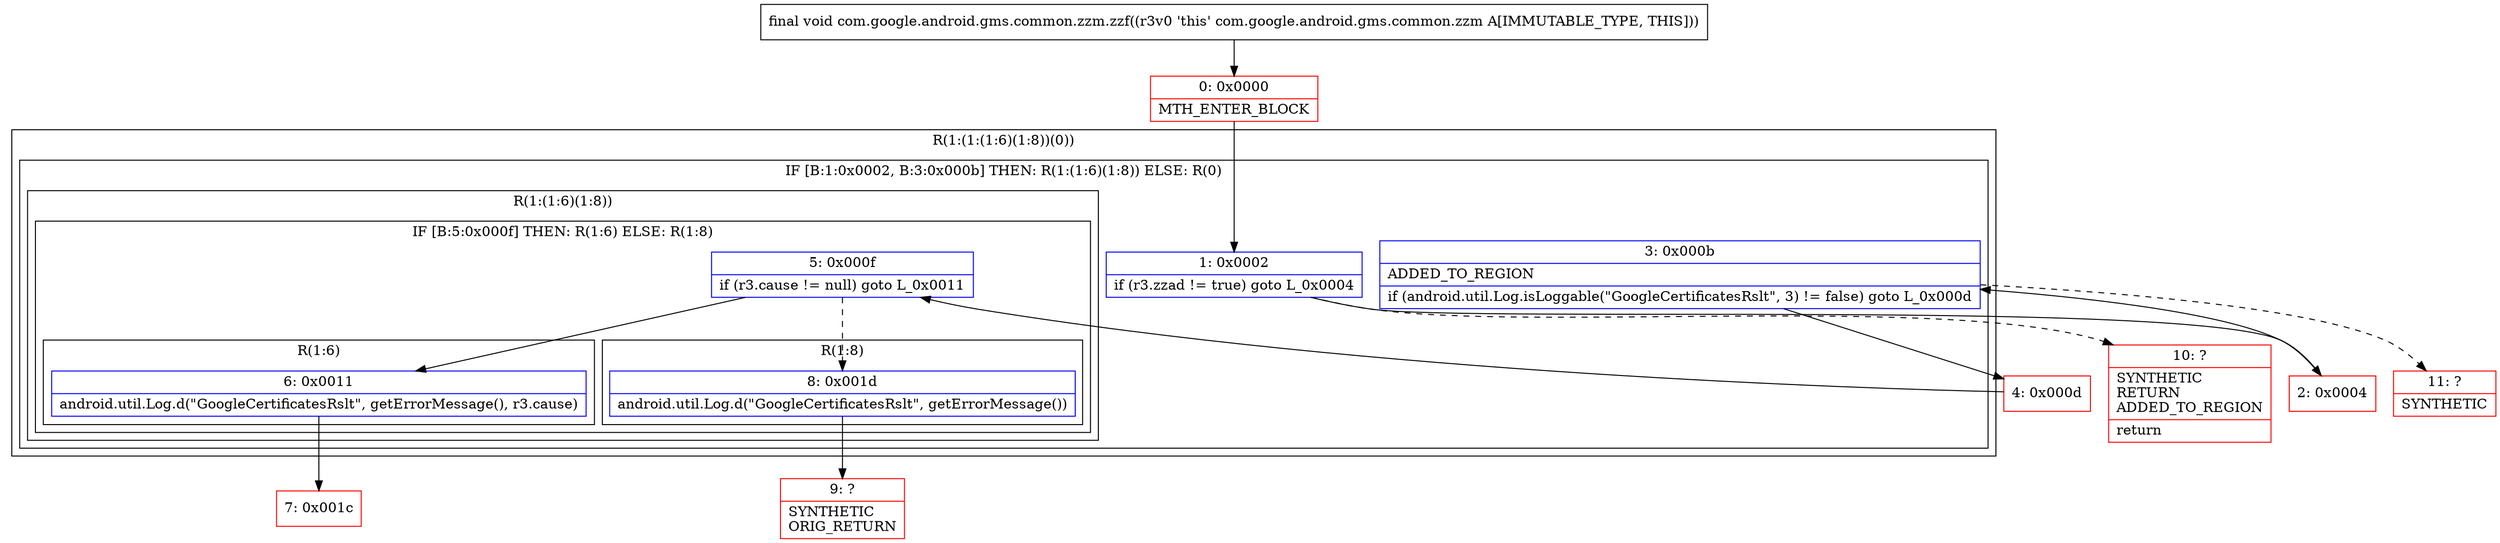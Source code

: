 digraph "CFG forcom.google.android.gms.common.zzm.zzf()V" {
subgraph cluster_Region_212837435 {
label = "R(1:(1:(1:6)(1:8))(0))";
node [shape=record,color=blue];
subgraph cluster_IfRegion_794111584 {
label = "IF [B:1:0x0002, B:3:0x000b] THEN: R(1:(1:6)(1:8)) ELSE: R(0)";
node [shape=record,color=blue];
Node_1 [shape=record,label="{1\:\ 0x0002|if (r3.zzad != true) goto L_0x0004\l}"];
Node_3 [shape=record,label="{3\:\ 0x000b|ADDED_TO_REGION\l|if (android.util.Log.isLoggable(\"GoogleCertificatesRslt\", 3) != false) goto L_0x000d\l}"];
subgraph cluster_Region_1971817474 {
label = "R(1:(1:6)(1:8))";
node [shape=record,color=blue];
subgraph cluster_IfRegion_607190416 {
label = "IF [B:5:0x000f] THEN: R(1:6) ELSE: R(1:8)";
node [shape=record,color=blue];
Node_5 [shape=record,label="{5\:\ 0x000f|if (r3.cause != null) goto L_0x0011\l}"];
subgraph cluster_Region_1431243601 {
label = "R(1:6)";
node [shape=record,color=blue];
Node_6 [shape=record,label="{6\:\ 0x0011|android.util.Log.d(\"GoogleCertificatesRslt\", getErrorMessage(), r3.cause)\l}"];
}
subgraph cluster_Region_1408178614 {
label = "R(1:8)";
node [shape=record,color=blue];
Node_8 [shape=record,label="{8\:\ 0x001d|android.util.Log.d(\"GoogleCertificatesRslt\", getErrorMessage())\l}"];
}
}
}
subgraph cluster_Region_440494165 {
label = "R(0)";
node [shape=record,color=blue];
}
}
}
Node_0 [shape=record,color=red,label="{0\:\ 0x0000|MTH_ENTER_BLOCK\l}"];
Node_2 [shape=record,color=red,label="{2\:\ 0x0004}"];
Node_4 [shape=record,color=red,label="{4\:\ 0x000d}"];
Node_7 [shape=record,color=red,label="{7\:\ 0x001c}"];
Node_9 [shape=record,color=red,label="{9\:\ ?|SYNTHETIC\lORIG_RETURN\l}"];
Node_10 [shape=record,color=red,label="{10\:\ ?|SYNTHETIC\lRETURN\lADDED_TO_REGION\l|return\l}"];
Node_11 [shape=record,color=red,label="{11\:\ ?|SYNTHETIC\l}"];
MethodNode[shape=record,label="{final void com.google.android.gms.common.zzm.zzf((r3v0 'this' com.google.android.gms.common.zzm A[IMMUTABLE_TYPE, THIS])) }"];
MethodNode -> Node_0;
Node_1 -> Node_2;
Node_1 -> Node_10[style=dashed];
Node_3 -> Node_4;
Node_3 -> Node_11[style=dashed];
Node_5 -> Node_6;
Node_5 -> Node_8[style=dashed];
Node_6 -> Node_7;
Node_8 -> Node_9;
Node_0 -> Node_1;
Node_2 -> Node_3;
Node_4 -> Node_5;
}

